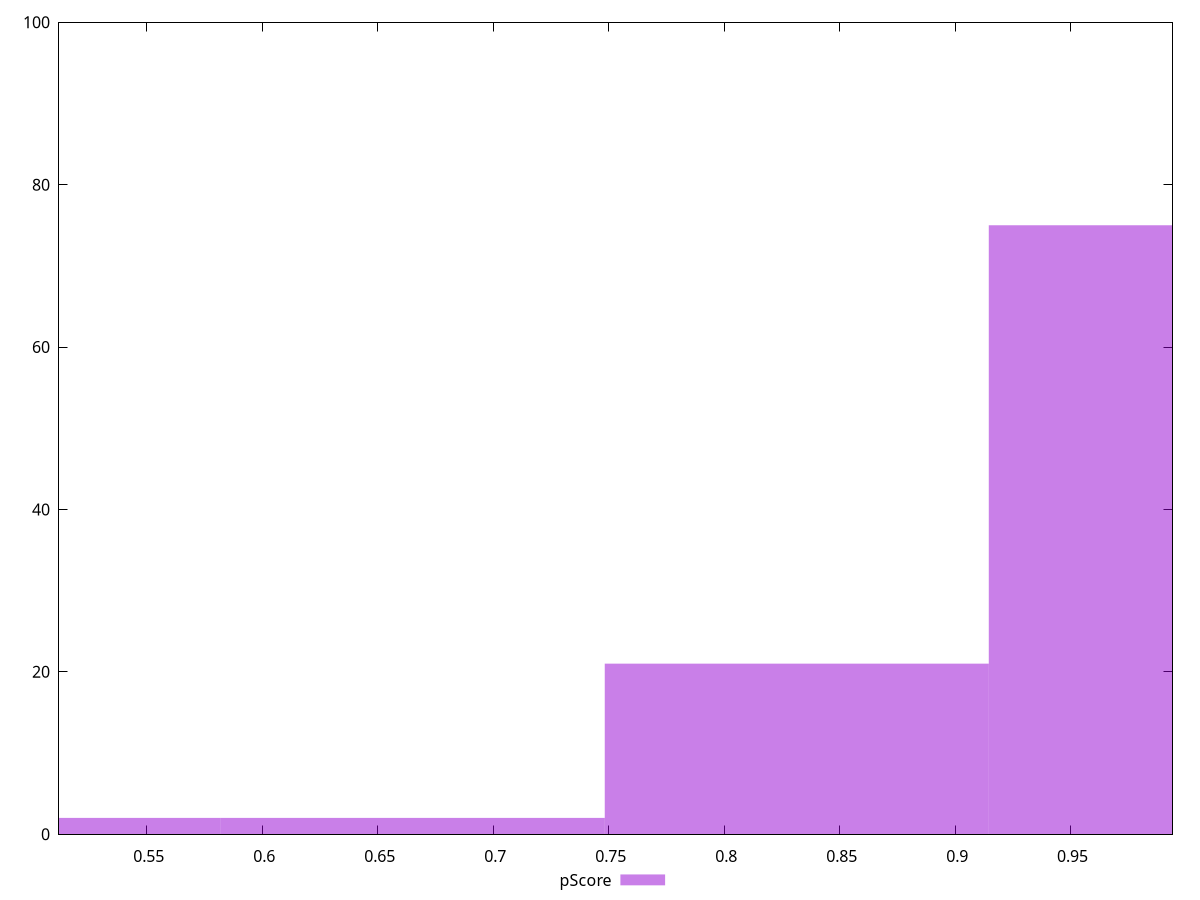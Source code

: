 reset

$pScore <<EOF
0.8314275862451455 21
0.9977131034941746 75
0.4988565517470873 2
0.6651420689961164 2
EOF

set key outside below
set boxwidth 0.1662855172490291
set xrange [0.5119786447129884:0.994114874619846]
set yrange [0:100]
set trange [0:100]
set style fill transparent solid 0.5 noborder
set terminal svg size 640, 490 enhanced background rgb 'white'
set output "report_00015_2021-02-09T16-11-33.973Z/speed-index/samples/pages+cached+noadtech+nomedia/pScore/histogram.svg"

plot $pScore title "pScore" with boxes

reset
